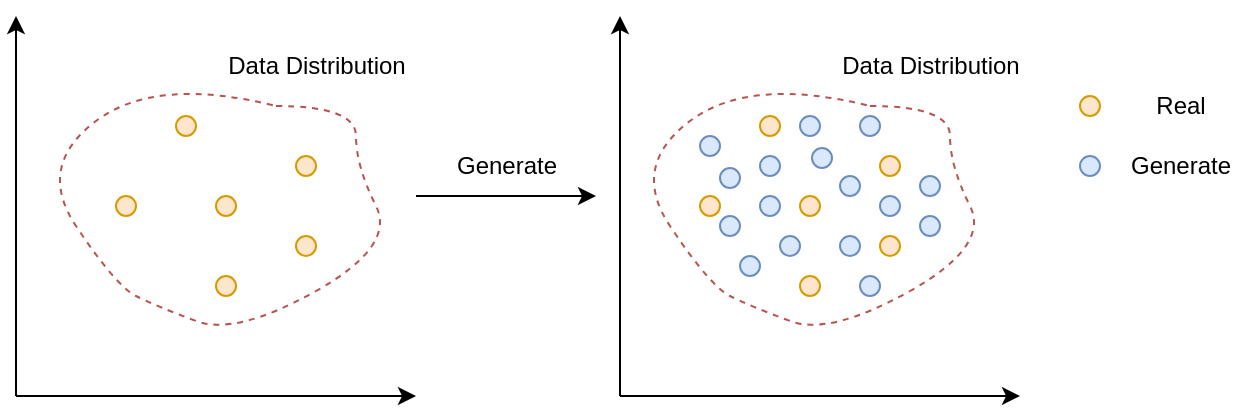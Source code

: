 <mxfile version="22.1.17" type="github">
  <diagram name="第 1 页" id="53o99yQ10oAC922sL916">
    <mxGraphModel dx="809" dy="459" grid="1" gridSize="10" guides="1" tooltips="1" connect="1" arrows="1" fold="1" page="1" pageScale="1" pageWidth="827" pageHeight="1169" math="0" shadow="0">
      <root>
        <mxCell id="0" />
        <mxCell id="1" parent="0" />
        <mxCell id="9WE97gkyeT4hwhkQpWnS-3" value="" style="ellipse;whiteSpace=wrap;html=1;aspect=fixed;fillColor=#ffe6cc;strokeColor=#d79b00;" parent="1" vertex="1">
          <mxGeometry x="230" y="370" width="10" height="10" as="geometry" />
        </mxCell>
        <mxCell id="9WE97gkyeT4hwhkQpWnS-5" value="" style="ellipse;whiteSpace=wrap;html=1;aspect=fixed;fillColor=#ffe6cc;strokeColor=#d79b00;" parent="1" vertex="1">
          <mxGeometry x="320" y="350" width="10" height="10" as="geometry" />
        </mxCell>
        <mxCell id="9WE97gkyeT4hwhkQpWnS-6" value="" style="ellipse;whiteSpace=wrap;html=1;aspect=fixed;fillColor=#ffe6cc;strokeColor=#d79b00;" parent="1" vertex="1">
          <mxGeometry x="280" y="410" width="10" height="10" as="geometry" />
        </mxCell>
        <mxCell id="9WE97gkyeT4hwhkQpWnS-7" value="" style="ellipse;whiteSpace=wrap;html=1;aspect=fixed;fillColor=#ffe6cc;strokeColor=#d79b00;" parent="1" vertex="1">
          <mxGeometry x="320" y="390" width="10" height="10" as="geometry" />
        </mxCell>
        <mxCell id="9WE97gkyeT4hwhkQpWnS-8" value="" style="ellipse;whiteSpace=wrap;html=1;aspect=fixed;fillColor=#ffe6cc;strokeColor=#d79b00;" parent="1" vertex="1">
          <mxGeometry x="260" y="330" width="10" height="10" as="geometry" />
        </mxCell>
        <mxCell id="9WE97gkyeT4hwhkQpWnS-10" value="" style="ellipse;whiteSpace=wrap;html=1;aspect=fixed;fillColor=#ffe6cc;strokeColor=#d79b00;" parent="1" vertex="1">
          <mxGeometry x="280" y="370" width="10" height="10" as="geometry" />
        </mxCell>
        <mxCell id="9WE97gkyeT4hwhkQpWnS-14" value="" style="ellipse;whiteSpace=wrap;html=1;aspect=fixed;fillColor=#ffe6cc;strokeColor=#d79b00;" parent="1" vertex="1">
          <mxGeometry x="522" y="370" width="10" height="10" as="geometry" />
        </mxCell>
        <mxCell id="9WE97gkyeT4hwhkQpWnS-15" value="" style="ellipse;whiteSpace=wrap;html=1;aspect=fixed;fillColor=#ffe6cc;strokeColor=#d79b00;" parent="1" vertex="1">
          <mxGeometry x="612" y="350" width="10" height="10" as="geometry" />
        </mxCell>
        <mxCell id="9WE97gkyeT4hwhkQpWnS-16" value="" style="ellipse;whiteSpace=wrap;html=1;aspect=fixed;fillColor=#ffe6cc;strokeColor=#d79b00;" parent="1" vertex="1">
          <mxGeometry x="572" y="410" width="10" height="10" as="geometry" />
        </mxCell>
        <mxCell id="9WE97gkyeT4hwhkQpWnS-17" value="" style="ellipse;whiteSpace=wrap;html=1;aspect=fixed;fillColor=#ffe6cc;strokeColor=#d79b00;" parent="1" vertex="1">
          <mxGeometry x="612" y="390" width="10" height="10" as="geometry" />
        </mxCell>
        <mxCell id="9WE97gkyeT4hwhkQpWnS-18" value="" style="ellipse;whiteSpace=wrap;html=1;aspect=fixed;fillColor=#ffe6cc;strokeColor=#d79b00;" parent="1" vertex="1">
          <mxGeometry x="552" y="330" width="10" height="10" as="geometry" />
        </mxCell>
        <mxCell id="9WE97gkyeT4hwhkQpWnS-19" value="" style="ellipse;whiteSpace=wrap;html=1;aspect=fixed;fillColor=#ffe6cc;strokeColor=#d79b00;" parent="1" vertex="1">
          <mxGeometry x="572" y="370" width="10" height="10" as="geometry" />
        </mxCell>
        <mxCell id="9WE97gkyeT4hwhkQpWnS-21" value="" style="endArrow=classic;html=1;rounded=0;" parent="1" edge="1">
          <mxGeometry width="50" height="50" relative="1" as="geometry">
            <mxPoint x="380" y="370" as="sourcePoint" />
            <mxPoint x="470" y="370" as="targetPoint" />
          </mxGeometry>
        </mxCell>
        <mxCell id="9WE97gkyeT4hwhkQpWnS-22" value="" style="ellipse;whiteSpace=wrap;html=1;aspect=fixed;fillColor=#dae8fc;strokeColor=#6c8ebf;" parent="1" vertex="1">
          <mxGeometry x="532" y="380" width="10" height="10" as="geometry" />
        </mxCell>
        <mxCell id="9WE97gkyeT4hwhkQpWnS-23" value="" style="ellipse;whiteSpace=wrap;html=1;aspect=fixed;fillColor=#dae8fc;strokeColor=#6c8ebf;" parent="1" vertex="1">
          <mxGeometry x="612" y="370" width="10" height="10" as="geometry" />
        </mxCell>
        <mxCell id="9WE97gkyeT4hwhkQpWnS-24" value="" style="ellipse;whiteSpace=wrap;html=1;aspect=fixed;fillColor=#dae8fc;strokeColor=#6c8ebf;" parent="1" vertex="1">
          <mxGeometry x="562" y="390" width="10" height="10" as="geometry" />
        </mxCell>
        <mxCell id="9WE97gkyeT4hwhkQpWnS-25" value="" style="ellipse;whiteSpace=wrap;html=1;aspect=fixed;fillColor=#dae8fc;strokeColor=#6c8ebf;" parent="1" vertex="1">
          <mxGeometry x="592" y="390" width="10" height="10" as="geometry" />
        </mxCell>
        <mxCell id="9WE97gkyeT4hwhkQpWnS-26" value="" style="ellipse;whiteSpace=wrap;html=1;aspect=fixed;fillColor=#dae8fc;strokeColor=#6c8ebf;" parent="1" vertex="1">
          <mxGeometry x="552" y="350" width="10" height="10" as="geometry" />
        </mxCell>
        <mxCell id="9WE97gkyeT4hwhkQpWnS-27" value="" style="ellipse;whiteSpace=wrap;html=1;aspect=fixed;fillColor=#dae8fc;strokeColor=#6c8ebf;" parent="1" vertex="1">
          <mxGeometry x="578" y="346" width="10" height="10" as="geometry" />
        </mxCell>
        <mxCell id="9WE97gkyeT4hwhkQpWnS-35" value="" style="curved=1;endArrow=none;html=1;rounded=0;endFill=0;dashed=1;fillColor=#f8cecc;strokeColor=#b85450;" parent="1" edge="1">
          <mxGeometry width="50" height="50" relative="1" as="geometry">
            <mxPoint x="310" y="325" as="sourcePoint" />
            <mxPoint x="310" y="325" as="targetPoint" />
            <Array as="points">
              <mxPoint x="350" y="325" />
              <mxPoint x="350" y="355" />
              <mxPoint x="370" y="395" />
              <mxPoint x="290" y="440" />
              <mxPoint x="250" y="425" />
              <mxPoint x="230" y="415" />
              <mxPoint x="190" y="355" />
              <mxPoint x="250" y="310" />
            </Array>
          </mxGeometry>
        </mxCell>
        <mxCell id="9WE97gkyeT4hwhkQpWnS-36" value="" style="curved=1;endArrow=none;html=1;rounded=0;endFill=0;dashed=1;fillColor=#f8cecc;strokeColor=#b85450;" parent="1" edge="1">
          <mxGeometry width="50" height="50" relative="1" as="geometry">
            <mxPoint x="607" y="325" as="sourcePoint" />
            <mxPoint x="607" y="325" as="targetPoint" />
            <Array as="points">
              <mxPoint x="647" y="325" />
              <mxPoint x="647" y="355" />
              <mxPoint x="667" y="395" />
              <mxPoint x="587" y="440" />
              <mxPoint x="547" y="425" />
              <mxPoint x="527" y="415" />
              <mxPoint x="487" y="355" />
              <mxPoint x="547" y="310" />
            </Array>
          </mxGeometry>
        </mxCell>
        <mxCell id="9WE97gkyeT4hwhkQpWnS-37" value="" style="ellipse;whiteSpace=wrap;html=1;aspect=fixed;fillColor=#dae8fc;strokeColor=#6c8ebf;" parent="1" vertex="1">
          <mxGeometry x="592" y="360" width="10" height="10" as="geometry" />
        </mxCell>
        <mxCell id="9WE97gkyeT4hwhkQpWnS-38" value="" style="ellipse;whiteSpace=wrap;html=1;aspect=fixed;fillColor=#dae8fc;strokeColor=#6c8ebf;" parent="1" vertex="1">
          <mxGeometry x="632" y="360" width="10" height="10" as="geometry" />
        </mxCell>
        <mxCell id="9WE97gkyeT4hwhkQpWnS-39" value="" style="ellipse;whiteSpace=wrap;html=1;aspect=fixed;fillColor=#dae8fc;strokeColor=#6c8ebf;" parent="1" vertex="1">
          <mxGeometry x="522" y="340" width="10" height="10" as="geometry" />
        </mxCell>
        <mxCell id="9WE97gkyeT4hwhkQpWnS-40" value="" style="ellipse;whiteSpace=wrap;html=1;aspect=fixed;fillColor=#dae8fc;strokeColor=#6c8ebf;" parent="1" vertex="1">
          <mxGeometry x="602" y="410" width="10" height="10" as="geometry" />
        </mxCell>
        <mxCell id="9WE97gkyeT4hwhkQpWnS-41" value="" style="ellipse;whiteSpace=wrap;html=1;aspect=fixed;fillColor=#dae8fc;strokeColor=#6c8ebf;" parent="1" vertex="1">
          <mxGeometry x="552" y="370" width="10" height="10" as="geometry" />
        </mxCell>
        <mxCell id="9WE97gkyeT4hwhkQpWnS-42" value="" style="ellipse;whiteSpace=wrap;html=1;aspect=fixed;fillColor=#dae8fc;strokeColor=#6c8ebf;" parent="1" vertex="1">
          <mxGeometry x="542" y="400" width="10" height="10" as="geometry" />
        </mxCell>
        <mxCell id="9WE97gkyeT4hwhkQpWnS-43" value="" style="ellipse;whiteSpace=wrap;html=1;aspect=fixed;fillColor=#dae8fc;strokeColor=#6c8ebf;" parent="1" vertex="1">
          <mxGeometry x="602" y="330" width="10" height="10" as="geometry" />
        </mxCell>
        <mxCell id="9WE97gkyeT4hwhkQpWnS-44" value="" style="ellipse;whiteSpace=wrap;html=1;aspect=fixed;fillColor=#dae8fc;strokeColor=#6c8ebf;" parent="1" vertex="1">
          <mxGeometry x="632" y="380" width="10" height="10" as="geometry" />
        </mxCell>
        <mxCell id="9WE97gkyeT4hwhkQpWnS-45" value="" style="ellipse;whiteSpace=wrap;html=1;aspect=fixed;fillColor=#dae8fc;strokeColor=#6c8ebf;" parent="1" vertex="1">
          <mxGeometry x="572" y="330" width="10" height="10" as="geometry" />
        </mxCell>
        <mxCell id="9WE97gkyeT4hwhkQpWnS-46" value="" style="ellipse;whiteSpace=wrap;html=1;aspect=fixed;fillColor=#dae8fc;strokeColor=#6c8ebf;" parent="1" vertex="1">
          <mxGeometry x="532" y="356" width="10" height="10" as="geometry" />
        </mxCell>
        <mxCell id="9WE97gkyeT4hwhkQpWnS-47" value="" style="endArrow=classic;html=1;rounded=0;" parent="1" edge="1">
          <mxGeometry width="50" height="50" relative="1" as="geometry">
            <mxPoint x="180" y="470" as="sourcePoint" />
            <mxPoint x="380" y="470" as="targetPoint" />
          </mxGeometry>
        </mxCell>
        <mxCell id="9WE97gkyeT4hwhkQpWnS-48" value="" style="endArrow=classic;html=1;rounded=0;" parent="1" edge="1">
          <mxGeometry width="50" height="50" relative="1" as="geometry">
            <mxPoint x="180" y="470" as="sourcePoint" />
            <mxPoint x="180" y="280" as="targetPoint" />
          </mxGeometry>
        </mxCell>
        <mxCell id="9WE97gkyeT4hwhkQpWnS-49" value="" style="endArrow=classic;html=1;rounded=0;" parent="1" edge="1">
          <mxGeometry width="50" height="50" relative="1" as="geometry">
            <mxPoint x="482" y="470" as="sourcePoint" />
            <mxPoint x="682" y="470" as="targetPoint" />
          </mxGeometry>
        </mxCell>
        <mxCell id="9WE97gkyeT4hwhkQpWnS-50" value="" style="endArrow=classic;html=1;rounded=0;" parent="1" edge="1">
          <mxGeometry width="50" height="50" relative="1" as="geometry">
            <mxPoint x="482" y="470" as="sourcePoint" />
            <mxPoint x="482" y="280" as="targetPoint" />
          </mxGeometry>
        </mxCell>
        <mxCell id="9WE97gkyeT4hwhkQpWnS-51" value="" style="ellipse;whiteSpace=wrap;html=1;aspect=fixed;fillColor=#ffe6cc;strokeColor=#d79b00;" parent="1" vertex="1">
          <mxGeometry x="712" y="320" width="10" height="10" as="geometry" />
        </mxCell>
        <mxCell id="9WE97gkyeT4hwhkQpWnS-52" value="" style="ellipse;whiteSpace=wrap;html=1;aspect=fixed;fillColor=#dae8fc;strokeColor=#6c8ebf;" parent="1" vertex="1">
          <mxGeometry x="712" y="350" width="10" height="10" as="geometry" />
        </mxCell>
        <mxCell id="9WE97gkyeT4hwhkQpWnS-53" value="Real" style="text;html=1;align=center;verticalAlign=middle;resizable=0;points=[];autosize=1;strokeColor=none;fillColor=none;" parent="1" vertex="1">
          <mxGeometry x="737" y="310" width="50" height="30" as="geometry" />
        </mxCell>
        <mxCell id="9WE97gkyeT4hwhkQpWnS-54" value="Generate" style="text;html=1;align=center;verticalAlign=middle;resizable=0;points=[];autosize=1;strokeColor=none;fillColor=none;" parent="1" vertex="1">
          <mxGeometry x="727" y="340" width="70" height="30" as="geometry" />
        </mxCell>
        <mxCell id="9WE97gkyeT4hwhkQpWnS-55" value="Data Distribution" style="text;html=1;align=center;verticalAlign=middle;resizable=0;points=[];autosize=1;strokeColor=none;fillColor=none;" parent="1" vertex="1">
          <mxGeometry x="275" y="290" width="110" height="30" as="geometry" />
        </mxCell>
        <mxCell id="9WE97gkyeT4hwhkQpWnS-56" value="Data Distribution" style="text;html=1;align=center;verticalAlign=middle;resizable=0;points=[];autosize=1;strokeColor=none;fillColor=none;" parent="1" vertex="1">
          <mxGeometry x="582" y="290" width="110" height="30" as="geometry" />
        </mxCell>
        <mxCell id="9WE97gkyeT4hwhkQpWnS-57" value="Generate" style="text;html=1;align=center;verticalAlign=middle;resizable=0;points=[];autosize=1;strokeColor=none;fillColor=none;" parent="1" vertex="1">
          <mxGeometry x="390" y="340" width="70" height="30" as="geometry" />
        </mxCell>
      </root>
    </mxGraphModel>
  </diagram>
</mxfile>
